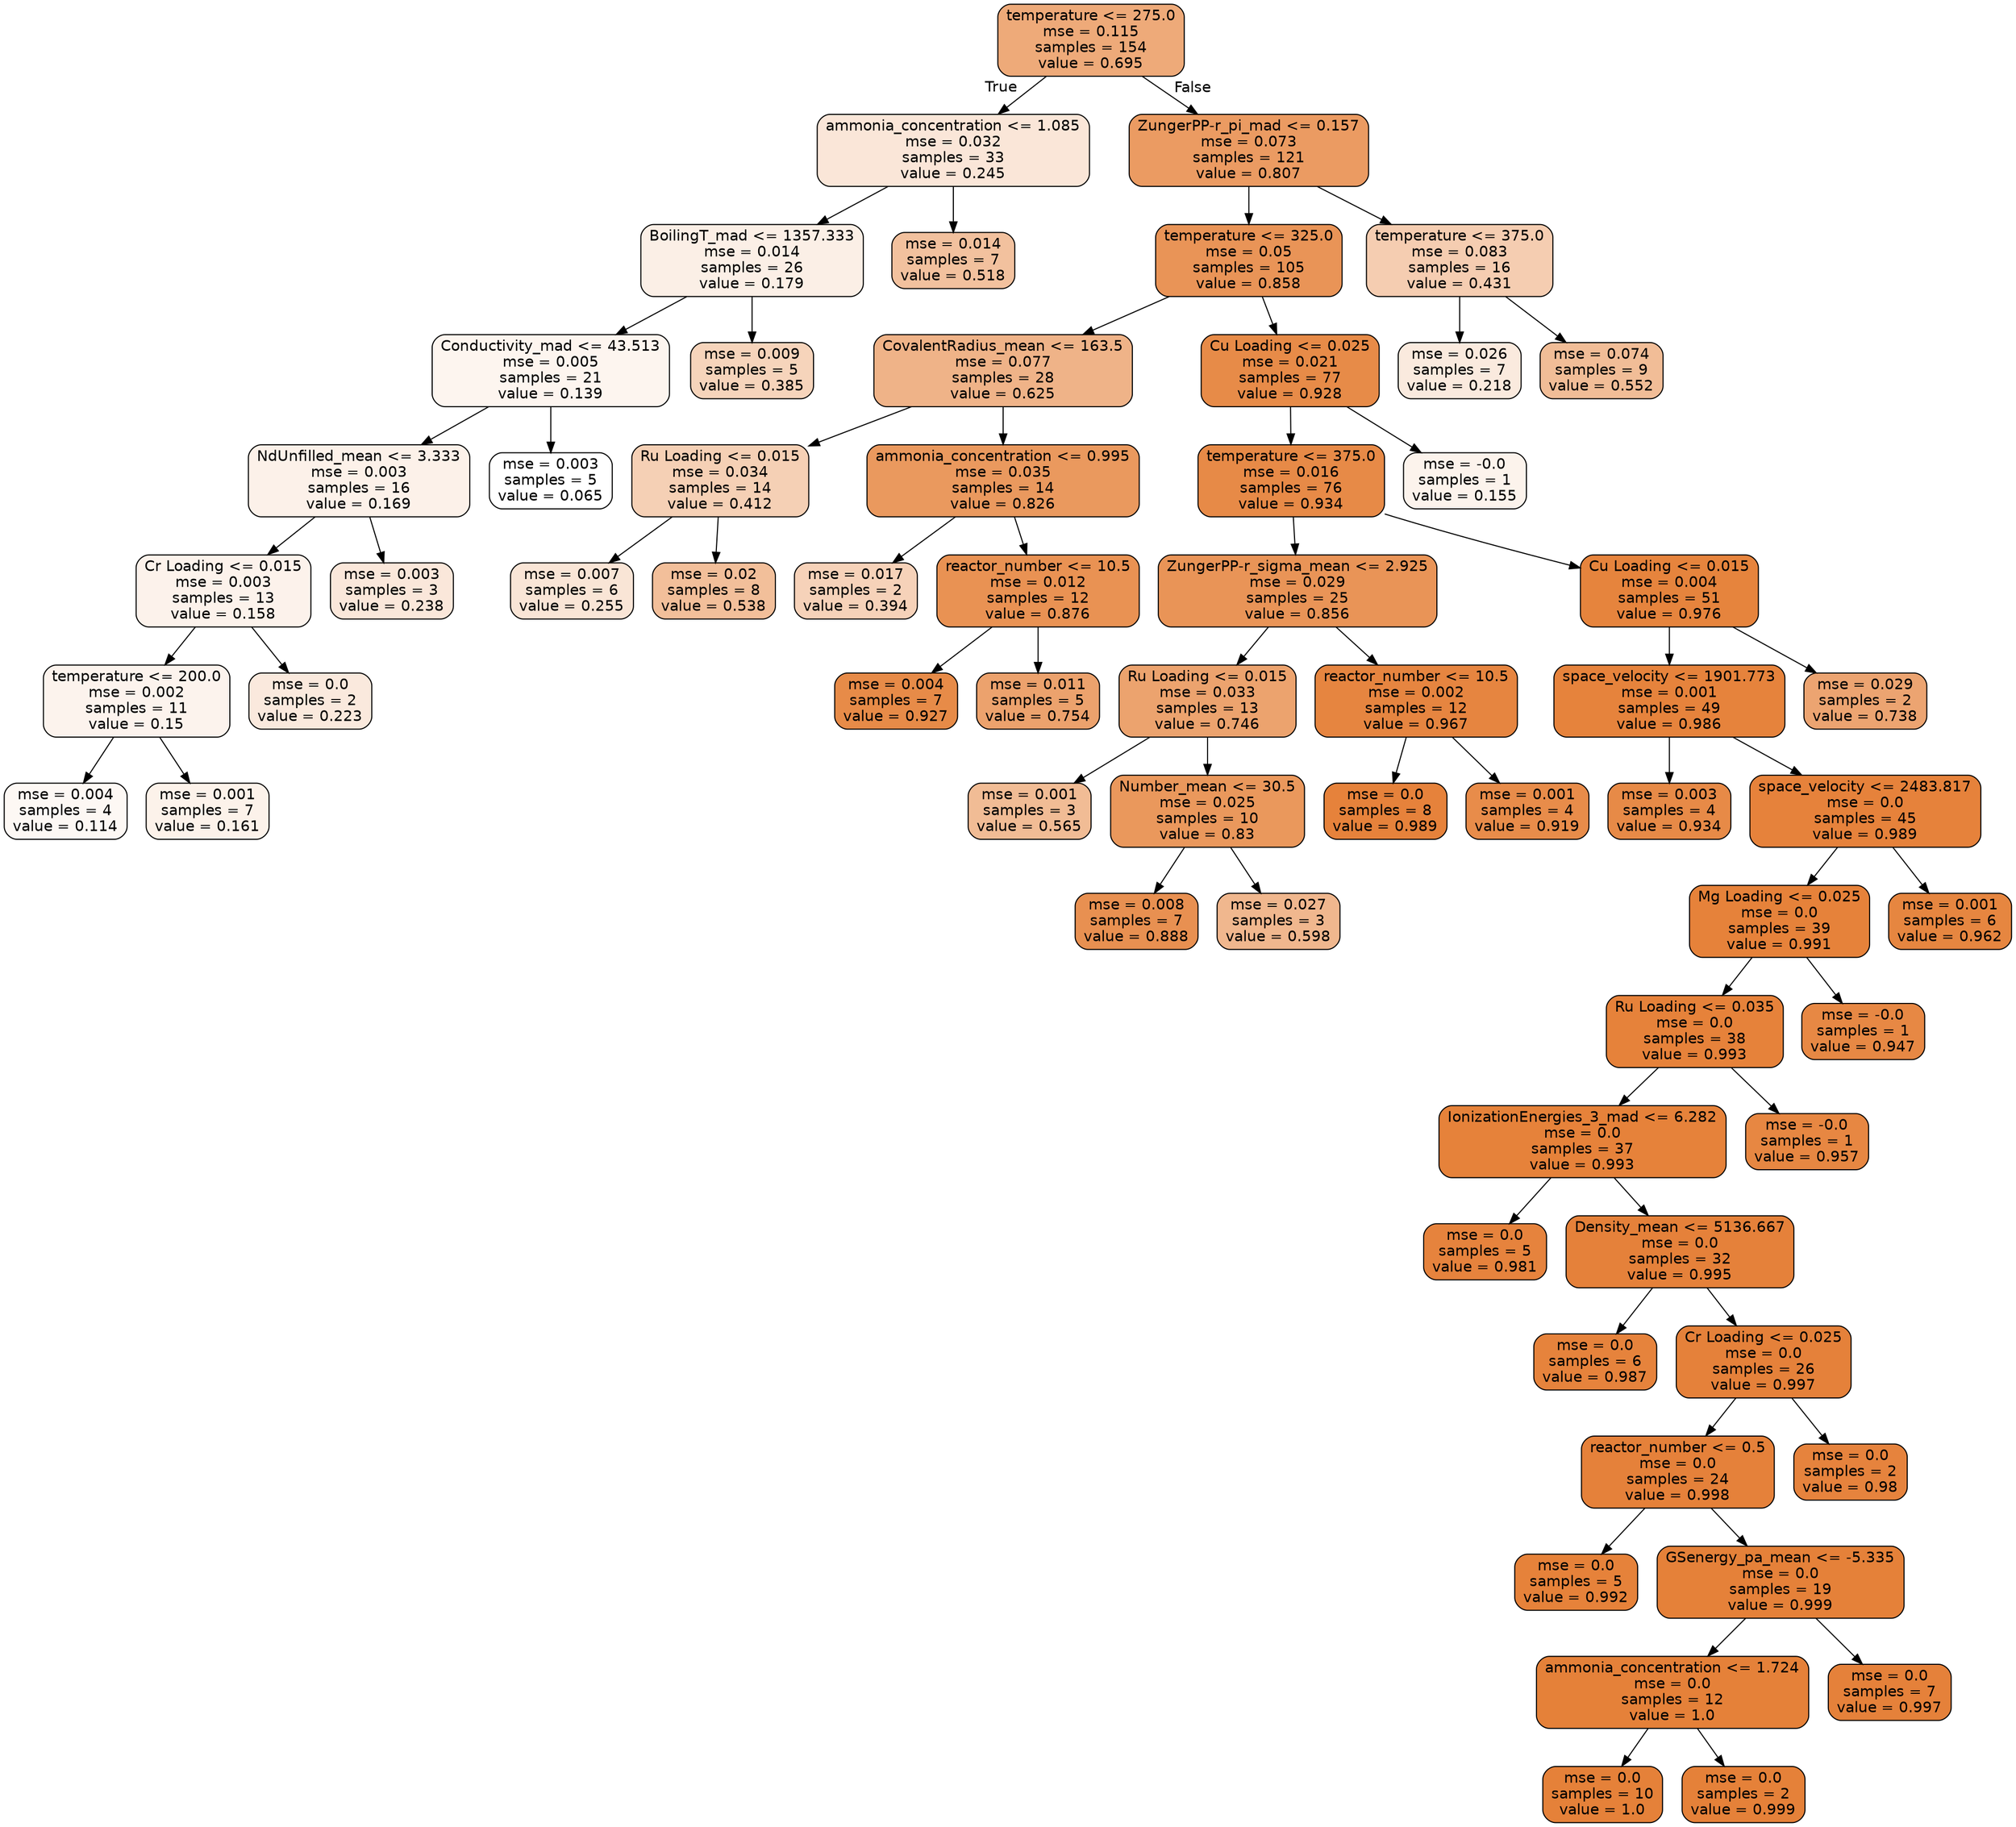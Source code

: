 digraph Tree {
node [shape=box, style="filled, rounded", color="black", fontname=helvetica] ;
edge [fontname=helvetica] ;
0 [label="temperature <= 275.0\nmse = 0.115\nsamples = 154\nvalue = 0.695", fillcolor="#e58139ac"] ;
1 [label="ammonia_concentration <= 1.085\nmse = 0.032\nsamples = 33\nvalue = 0.245", fillcolor="#e5813931"] ;
0 -> 1 [labeldistance=2.5, labelangle=45, headlabel="True"] ;
2 [label="BoilingT_mad <= 1357.333\nmse = 0.014\nsamples = 26\nvalue = 0.179", fillcolor="#e581391f"] ;
1 -> 2 ;
3 [label="Conductivity_mad <= 43.513\nmse = 0.005\nsamples = 21\nvalue = 0.139", fillcolor="#e5813914"] ;
2 -> 3 ;
4 [label="NdUnfilled_mean <= 3.333\nmse = 0.003\nsamples = 16\nvalue = 0.169", fillcolor="#e581391c"] ;
3 -> 4 ;
5 [label="Cr Loading <= 0.015\nmse = 0.003\nsamples = 13\nvalue = 0.158", fillcolor="#e5813919"] ;
4 -> 5 ;
6 [label="temperature <= 200.0\nmse = 0.002\nsamples = 11\nvalue = 0.15", fillcolor="#e5813917"] ;
5 -> 6 ;
7 [label="mse = 0.004\nsamples = 4\nvalue = 0.114", fillcolor="#e581390d"] ;
6 -> 7 ;
8 [label="mse = 0.001\nsamples = 7\nvalue = 0.161", fillcolor="#e581391a"] ;
6 -> 8 ;
9 [label="mse = 0.0\nsamples = 2\nvalue = 0.223", fillcolor="#e581392b"] ;
5 -> 9 ;
10 [label="mse = 0.003\nsamples = 3\nvalue = 0.238", fillcolor="#e581392f"] ;
4 -> 10 ;
11 [label="mse = 0.003\nsamples = 5\nvalue = 0.065", fillcolor="#e5813900"] ;
3 -> 11 ;
12 [label="mse = 0.009\nsamples = 5\nvalue = 0.385", fillcolor="#e5813957"] ;
2 -> 12 ;
13 [label="mse = 0.014\nsamples = 7\nvalue = 0.518", fillcolor="#e581397c"] ;
1 -> 13 ;
14 [label="ZungerPP-r_pi_mad <= 0.157\nmse = 0.073\nsamples = 121\nvalue = 0.807", fillcolor="#e58139ca"] ;
0 -> 14 [labeldistance=2.5, labelangle=-45, headlabel="False"] ;
15 [label="temperature <= 325.0\nmse = 0.05\nsamples = 105\nvalue = 0.858", fillcolor="#e58139d8"] ;
14 -> 15 ;
16 [label="CovalentRadius_mean <= 163.5\nmse = 0.077\nsamples = 28\nvalue = 0.625", fillcolor="#e5813999"] ;
15 -> 16 ;
17 [label="Ru Loading <= 0.015\nmse = 0.034\nsamples = 14\nvalue = 0.412", fillcolor="#e581395f"] ;
16 -> 17 ;
18 [label="mse = 0.007\nsamples = 6\nvalue = 0.255", fillcolor="#e5813934"] ;
17 -> 18 ;
19 [label="mse = 0.02\nsamples = 8\nvalue = 0.538", fillcolor="#e5813981"] ;
17 -> 19 ;
20 [label="ammonia_concentration <= 0.995\nmse = 0.035\nsamples = 14\nvalue = 0.826", fillcolor="#e58139cf"] ;
16 -> 20 ;
21 [label="mse = 0.017\nsamples = 2\nvalue = 0.394", fillcolor="#e581395a"] ;
20 -> 21 ;
22 [label="reactor_number <= 10.5\nmse = 0.012\nsamples = 12\nvalue = 0.876", fillcolor="#e58139dd"] ;
20 -> 22 ;
23 [label="mse = 0.004\nsamples = 7\nvalue = 0.927", fillcolor="#e58139eb"] ;
22 -> 23 ;
24 [label="mse = 0.011\nsamples = 5\nvalue = 0.754", fillcolor="#e58139bc"] ;
22 -> 24 ;
25 [label="Cu Loading <= 0.025\nmse = 0.021\nsamples = 77\nvalue = 0.928", fillcolor="#e58139eb"] ;
15 -> 25 ;
26 [label="temperature <= 375.0\nmse = 0.016\nsamples = 76\nvalue = 0.934", fillcolor="#e58139ed"] ;
25 -> 26 ;
27 [label="ZungerPP-r_sigma_mean <= 2.925\nmse = 0.029\nsamples = 25\nvalue = 0.856", fillcolor="#e58139d8"] ;
26 -> 27 ;
28 [label="Ru Loading <= 0.015\nmse = 0.033\nsamples = 13\nvalue = 0.746", fillcolor="#e58139ba"] ;
27 -> 28 ;
29 [label="mse = 0.001\nsamples = 3\nvalue = 0.565", fillcolor="#e5813988"] ;
28 -> 29 ;
30 [label="Number_mean <= 30.5\nmse = 0.025\nsamples = 10\nvalue = 0.83", fillcolor="#e58139d1"] ;
28 -> 30 ;
31 [label="mse = 0.008\nsamples = 7\nvalue = 0.888", fillcolor="#e58139e0"] ;
30 -> 31 ;
32 [label="mse = 0.027\nsamples = 3\nvalue = 0.598", fillcolor="#e5813991"] ;
30 -> 32 ;
33 [label="reactor_number <= 10.5\nmse = 0.002\nsamples = 12\nvalue = 0.967", fillcolor="#e58139f6"] ;
27 -> 33 ;
34 [label="mse = 0.0\nsamples = 8\nvalue = 0.989", fillcolor="#e58139fc"] ;
33 -> 34 ;
35 [label="mse = 0.001\nsamples = 4\nvalue = 0.919", fillcolor="#e58139e9"] ;
33 -> 35 ;
36 [label="Cu Loading <= 0.015\nmse = 0.004\nsamples = 51\nvalue = 0.976", fillcolor="#e58139f9"] ;
26 -> 36 ;
37 [label="space_velocity <= 1901.773\nmse = 0.001\nsamples = 49\nvalue = 0.986", fillcolor="#e58139fb"] ;
36 -> 37 ;
38 [label="mse = 0.003\nsamples = 4\nvalue = 0.934", fillcolor="#e58139ed"] ;
37 -> 38 ;
39 [label="space_velocity <= 2483.817\nmse = 0.0\nsamples = 45\nvalue = 0.989", fillcolor="#e58139fc"] ;
37 -> 39 ;
40 [label="Mg Loading <= 0.025\nmse = 0.0\nsamples = 39\nvalue = 0.991", fillcolor="#e58139fd"] ;
39 -> 40 ;
41 [label="Ru Loading <= 0.035\nmse = 0.0\nsamples = 38\nvalue = 0.993", fillcolor="#e58139fd"] ;
40 -> 41 ;
42 [label="IonizationEnergies_3_mad <= 6.282\nmse = 0.0\nsamples = 37\nvalue = 0.993", fillcolor="#e58139fd"] ;
41 -> 42 ;
43 [label="mse = 0.0\nsamples = 5\nvalue = 0.981", fillcolor="#e58139fa"] ;
42 -> 43 ;
44 [label="Density_mean <= 5136.667\nmse = 0.0\nsamples = 32\nvalue = 0.995", fillcolor="#e58139fe"] ;
42 -> 44 ;
45 [label="mse = 0.0\nsamples = 6\nvalue = 0.987", fillcolor="#e58139fb"] ;
44 -> 45 ;
46 [label="Cr Loading <= 0.025\nmse = 0.0\nsamples = 26\nvalue = 0.997", fillcolor="#e58139fe"] ;
44 -> 46 ;
47 [label="reactor_number <= 0.5\nmse = 0.0\nsamples = 24\nvalue = 0.998", fillcolor="#e58139fe"] ;
46 -> 47 ;
48 [label="mse = 0.0\nsamples = 5\nvalue = 0.992", fillcolor="#e58139fd"] ;
47 -> 48 ;
49 [label="GSenergy_pa_mean <= -5.335\nmse = 0.0\nsamples = 19\nvalue = 0.999", fillcolor="#e58139ff"] ;
47 -> 49 ;
50 [label="ammonia_concentration <= 1.724\nmse = 0.0\nsamples = 12\nvalue = 1.0", fillcolor="#e58139ff"] ;
49 -> 50 ;
51 [label="mse = 0.0\nsamples = 10\nvalue = 1.0", fillcolor="#e58139ff"] ;
50 -> 51 ;
52 [label="mse = 0.0\nsamples = 2\nvalue = 0.999", fillcolor="#e58139ff"] ;
50 -> 52 ;
53 [label="mse = 0.0\nsamples = 7\nvalue = 0.997", fillcolor="#e58139fe"] ;
49 -> 53 ;
54 [label="mse = 0.0\nsamples = 2\nvalue = 0.98", fillcolor="#e58139fa"] ;
46 -> 54 ;
55 [label="mse = -0.0\nsamples = 1\nvalue = 0.957", fillcolor="#e58139f3"] ;
41 -> 55 ;
56 [label="mse = -0.0\nsamples = 1\nvalue = 0.947", fillcolor="#e58139f1"] ;
40 -> 56 ;
57 [label="mse = 0.001\nsamples = 6\nvalue = 0.962", fillcolor="#e58139f5"] ;
39 -> 57 ;
58 [label="mse = 0.029\nsamples = 2\nvalue = 0.738", fillcolor="#e58139b7"] ;
36 -> 58 ;
59 [label="mse = -0.0\nsamples = 1\nvalue = 0.155", fillcolor="#e5813918"] ;
25 -> 59 ;
60 [label="temperature <= 375.0\nmse = 0.083\nsamples = 16\nvalue = 0.431", fillcolor="#e5813964"] ;
14 -> 60 ;
61 [label="mse = 0.026\nsamples = 7\nvalue = 0.218", fillcolor="#e581392a"] ;
60 -> 61 ;
62 [label="mse = 0.074\nsamples = 9\nvalue = 0.552", fillcolor="#e5813985"] ;
60 -> 62 ;
}